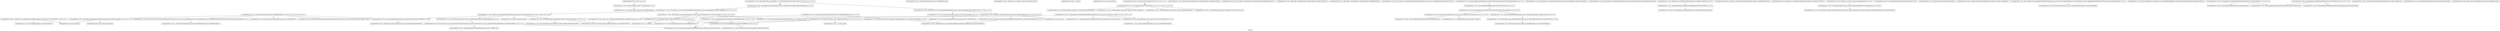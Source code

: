 digraph "Call Graph" {
	label="Call Graph";

	Node0x5615bd5350b0 [shape=record,shape=box,label="{CallGraphNode ID: 98 \{fun: main\}|{<s0>114}}"];
	Node0x5615bd5350b0:s0 -> Node0x5615bd52f180[color=black];
	Node0x5615bd534fc0 [shape=record,shape=Mrecord,label="{CallGraphNode ID: 97 \{fun: _ZN4core9panicking5panic17hac91d6d33ac66361E\}}"];
	Node0x5615bd534ed0 [shape=record,shape=Mrecord,label="{CallGraphNode ID: 96 \{fun: llvm.memcpy.p0i8.p0i8.i64\}}"];
	Node0x5615bd534de0 [shape=record,shape=Mrecord,label="{CallGraphNode ID: 95 \{fun: _ZN5alloc5alloc18handle_alloc_error17h2740986bd2451aa0E\}}"];
	Node0x5615bd534cf0 [shape=record,shape=Mrecord,label="{CallGraphNode ID: 94 \{fun: _ZN5alloc7raw_vec17capacity_overflow17ha72cd8fd7333b22dE\}}"];
	Node0x5615bd534c00 [shape=record,shape=Mrecord,label="{CallGraphNode ID: 93 \{fun: __rust_dealloc\}}"];
	Node0x5615bd534b10 [shape=record,shape=Mrecord,label="{CallGraphNode ID: 92 \{fun: __rust_alloc\}}"];
	Node0x5615bd534a20 [shape=record,shape=Mrecord,label="{CallGraphNode ID: 91 \{fun: __rust_alloc_zeroed\}}"];
	Node0x5615bd534930 [shape=record,shape=Mrecord,label="{CallGraphNode ID: 90 \{fun: llvm.assume\}}"];
	Node0x5615bd534840 [shape=record,shape=Mrecord,label="{CallGraphNode ID: 89 \{fun: llvm.umul.with.overflow.i64\}}"];
	Node0x5615bd534750 [shape=record,shape=Mrecord,label="{CallGraphNode ID: 88 \{fun: llvm.expect.i1\}}"];
	Node0x5615bd534660 [shape=record,shape=Mrecord,label="{CallGraphNode ID: 87 \{fun: _ZN3std2rt19lang_start_internal17h75965f95c98f11d8E\}}"];
	Node0x5615bd534570 [shape=record,shape=Mrecord,label="{CallGraphNode ID: 86 \{fun: rust_eh_personality\}}"];
	Node0x5615bd534480 [shape=record,shape=box,label="{CallGraphNode ID: 85 \{fun: _ZN2t74main17he23e1d5d814e2ec7E\}|{<s0>112|<s1>113}}"];
	Node0x5615bd534480:s0 -> Node0x5615bd534390[color=black];
	Node0x5615bd534480:s1 -> Node0x5615bd534390[color=black];
	Node0x5615bd534390 [shape=record,shape=box,label="{CallGraphNode ID: 84 \{fun: _ZN2t711animal_talk17h55207312994be786E\}|{<s0>115|<s1>116|<s2>117|<s3>118}}"];
	Node0x5615bd534390:s0 -> Node0x5615bd52fbd0[color=red];
	Node0x5615bd534390:s1 -> Node0x5615bd52fcc0[color=red];
	Node0x5615bd534390:s2 -> Node0x5615bd52fdb0[color=red];
	Node0x5615bd534390:s3 -> Node0x5615bd52fea0[color=red];
	Node0x5615bd5342a0 [shape=record,shape=box,label="{CallGraphNode ID: 83 \{fun: _ZN40_$LT$t7..Dogs$u20$as$u20$t7..Animals$GT$5talks17h57f2dba6631683ecE\}}"];
	Node0x5615bd5341b0 [shape=record,shape=box,label="{CallGraphNode ID: 82 \{fun: _ZN40_$LT$t7..Cats$u20$as$u20$t7..Animals$GT$5talks17h9389e5b3a9c7cbe7E\}}"];
	Node0x5615bd5340c0 [shape=record,shape=box,label="{CallGraphNode ID: 81 \{fun: _ZN38_$LT$t7..Dog$u20$as$u20$t7..Animal$GT$4talk17h51c28fd7a15b6913E\}}"];
	Node0x5615bd533fd0 [shape=record,shape=box,label="{CallGraphNode ID: 80 \{fun: _ZN38_$LT$t7..Cat$u20$as$u20$t7..Animal$GT$4talk17h1affbbed659b9b54E\}}"];
	Node0x5615bd533ee0 [shape=record,shape=box,label="{CallGraphNode ID: 79 \{fun: _ZN79_$LT$core..result..Result$LT$T$C$E$GT$$u20$as$u20$core..ops..try_trait..Try$GT$6branch17h679dda1d93195354E\}}"];
	Node0x5615bd533df0 [shape=record,shape=box,label="{CallGraphNode ID: 78 \{fun: _ZN79_$LT$core..result..Result$LT$T$C$E$GT$$u20$as$u20$core..ops..try_trait..Try$GT$6branch17h42759bbb8317f43dE\}}"];
	Node0x5615bd533d00 [shape=record,shape=box,label="{CallGraphNode ID: 77 \{fun: _ZN77_$LT$alloc..raw_vec..RawVec$LT$T$C$A$GT$$u20$as$u20$core..ops..drop..Drop$GT$4drop17h80cf91746f9fa968E\}|{<s0>102|<s1>103}}"];
	Node0x5615bd533d00:s0 -> Node0x5615bd5333a0[color=black];
	Node0x5615bd533d00:s1 -> Node0x5615bd533850[color=black];
	Node0x5615bd533c10 [shape=record,shape=box,label="{CallGraphNode ID: 76 \{fun: _ZN70_$LT$alloc..vec..Vec$LT$T$C$A$GT$$u20$as$u20$core..ops..drop..Drop$GT$4drop17he914dd4a2b776031E\}|{<s0>100|<s1>101}}"];
	Node0x5615bd533c10:s0 -> Node0x5615bd532420[color=black];
	Node0x5615bd533c10:s1 -> Node0x5615bd52fae0[color=black];
	Node0x5615bd533b20 [shape=record,shape=box,label="{CallGraphNode ID: 75 \{fun: _ZN68_$LT$std..process..ExitCode$u20$as$u20$std..process..Termination$GT$6report17h1764435ac58c8703E\}|{<s0>99}}"];
	Node0x5615bd533b20:s0 -> Node0x5615bd52f360[color=black];
	Node0x5615bd533a30 [shape=record,shape=box,label="{CallGraphNode ID: 74 \{fun: _ZN63_$LT$alloc..alloc..Global$u20$as$u20$core..alloc..Allocator$GT$8allocate17heaa423270f02d6c3E\}}"];
	Node0x5615bd533940 [shape=record,shape=box,label="{CallGraphNode ID: 73 \{fun: _ZN63_$LT$alloc..alloc..Global$u20$as$u20$core..alloc..Allocator$GT$15allocate_zeroed17h0ade56acd04319bbE\}}"];
	Node0x5615bd533850 [shape=record,shape=box,label="{CallGraphNode ID: 72 \{fun: _ZN63_$LT$alloc..alloc..Global$u20$as$u20$core..alloc..Allocator$GT$10deallocate17h7e75d892ac74626aE\}|{<s0>94|<s1>95|<s2>96}}"];
	Node0x5615bd533850:s0 -> Node0x5615bd5318e0[color=black];
	Node0x5615bd533850:s1 -> Node0x5615bd531250[color=black];
	Node0x5615bd533850:s2 -> Node0x5615bd5330d0[color=black];
	Node0x5615bd533760 [shape=record,shape=box,label="{CallGraphNode ID: 71 \{fun: _ZN5alloc7raw_vec19RawVec$LT$T$C$A$GT$6new_in17h0fa6622aa58fcf2fE\}|{<s0>93}}"];
	Node0x5615bd533760:s0 -> Node0x5615bd530620[color=black];
	Node0x5615bd533670 [shape=record,shape=box,label="{CallGraphNode ID: 70 \{fun: _ZN5alloc7raw_vec19RawVec$LT$T$C$A$GT$3ptr17hc8ddb54d78c1e06cE\}|{<s0>92}}"];
	Node0x5615bd533670:s0 -> Node0x5615bd530440[color=black];
	Node0x5615bd533580 [shape=record,shape=box,label="{CallGraphNode ID: 69 \{fun: _ZN5alloc7raw_vec19RawVec$LT$T$C$A$GT$19capacity_from_bytes17h5071f70a4d83541fE\}|{<s0>90|<s1>91}}"];
	Node0x5615bd533580:s0 -> Node0x5615bd534750[color=black];
	Node0x5615bd533580:s1 -> Node0x5615bd534fc0[color=black];
	Node0x5615bd533490 [shape=record,shape=box,label="{CallGraphNode ID: 68 \{fun: _ZN5alloc7raw_vec19RawVec$LT$T$C$A$GT$16with_capacity_in17hfc0f0bf19a5cd673E\}}"];
	Node0x5615bd5333a0 [shape=record,shape=box,label="{CallGraphNode ID: 67 \{fun: _ZN5alloc7raw_vec19RawVec$LT$T$C$A$GT$14current_memory17hbe83e6c8c289b79aE\}|{<s0>85|<s1>86|<s2>87|<s3>88}}"];
	Node0x5615bd5333a0:s0 -> Node0x5615bd5317f0[color=black];
	Node0x5615bd5333a0:s1 -> Node0x5615bd530350[color=black];
	Node0x5615bd5333a0:s2 -> Node0x5615bd532150[color=black];
	Node0x5615bd5333a0:s3 -> Node0x5615bd534ed0[color=black];
	Node0x5615bd5332b0 [shape=record,shape=box,label="{CallGraphNode ID: 66 \{fun: _ZN5alloc7raw_vec19RawVec$LT$T$C$A$GT$11allocate_in17hefc2a5b513282497E\}}"];
	Node0x5615bd5331c0 [shape=record,shape=box,label="{CallGraphNode ID: 65 \{fun: _ZN5alloc7raw_vec11alloc_guard17hee25e986daee4c4cE\}|{<s0>70}}"];
	Node0x5615bd5331c0:s0 -> Node0x5615bd532060[color=black];
	Node0x5615bd5330d0 [shape=record,shape=box,label="{CallGraphNode ID: 64 \{fun: _ZN5alloc5alloc7dealloc17h65fa7d5fd229e628E\}|{<s0>67|<s1>68|<s2>69}}"];
	Node0x5615bd5330d0:s0 -> Node0x5615bd5318e0[color=black];
	Node0x5615bd5330d0:s1 -> Node0x5615bd5319d0[color=black];
	Node0x5615bd5330d0:s2 -> Node0x5615bd534c00[color=black];
	Node0x5615bd532fe0 [shape=record,shape=box,label="{CallGraphNode ID: 63 \{fun: _ZN5alloc5alloc6Global10alloc_impl17hb23bd07e4da1a215E\}}"];
	Node0x5615bd532ef0 [shape=record,shape=box,label="{CallGraphNode ID: 62 \{fun: _ZN5alloc5alloc5alloc17h0ead72da15b30858E\}}"];
	Node0x5615bd532e00 [shape=record,shape=box,label="{CallGraphNode ID: 61 \{fun: _ZN5alloc5alloc12alloc_zeroed17h08e41d6cf95c2fabE\}|{<s0>51|<s1>52|<s2>53}}"];
	Node0x5615bd532e00:s0 -> Node0x5615bd5318e0[color=black];
	Node0x5615bd532e00:s1 -> Node0x5615bd5319d0[color=black];
	Node0x5615bd532e00:s2 -> Node0x5615bd534a20[color=black];
	Node0x5615bd532d10 [shape=record,shape=box,label="{CallGraphNode ID: 60 \{fun: _ZN5alloc3vec16Vec$LT$T$C$A$GT$16with_capacity_in17he284317ad76bbdcfE\}}"];
	Node0x5615bd532420 [shape=record,shape=box,label="{CallGraphNode ID: 59 \{fun: _ZN5alloc3vec16Vec$LT$T$C$A$GT$10as_mut_ptr17hbaf9a3351e90eee4E\}|{<s0>47|<s1>48|<s2>49}}"];
	Node0x5615bd532420:s0 -> Node0x5615bd533670[color=black];
	Node0x5615bd532420:s1 -> Node0x5615bd530800[color=black];
	Node0x5615bd532420:s2 -> Node0x5615bd534930[color=black];
	Node0x5615bd530710 [shape=record,shape=box,label="{CallGraphNode ID: 28 \{fun: _ZN4core3ptr7mut_ptr31_$LT$impl$u20$$BP$mut$u20$T$GT$13guaranteed_eq17h3a585c5efd35dfb4E\}}"];
	Node0x5615bd530620 [shape=record,shape=box,label="{CallGraphNode ID: 27 \{fun: _ZN4core3ptr6unique15Unique$LT$T$GT$8dangling17h4b3f7d24917f0481E\}|{<s0>22}}"];
	Node0x5615bd530620:s0 -> Node0x5615bd530260[color=black];
	Node0x5615bd530530 [shape=record,shape=box,label="{CallGraphNode ID: 26 \{fun: _ZN4core3ptr6unique15Unique$LT$T$GT$6as_ptr17h8c717f15e808e134E\}}"];
	Node0x5615bd530440 [shape=record,shape=box,label="{CallGraphNode ID: 25 \{fun: _ZN4core3ptr6unique15Unique$LT$T$GT$6as_ptr17h53e176fefbe7350dE\}}"];
	Node0x5615bd530350 [shape=record,shape=box,label="{CallGraphNode ID: 24 \{fun: _ZN4core3ptr6unique15Unique$LT$T$GT$4cast17h2a52b5e0125ecde6E\}|{<s0>20|<s1>21}}"];
	Node0x5615bd530350:s0 -> Node0x5615bd530440[color=black];
	Node0x5615bd530350:s1 -> Node0x5615bd530170[color=black];
	Node0x5615bd530260 [shape=record,shape=box,label="{CallGraphNode ID: 23 \{fun: _ZN4core3ptr6unique15Unique$LT$T$GT$13new_unchecked17hf9b0cb484a5cfa20E\}}"];
	Node0x5615bd530170 [shape=record,shape=box,label="{CallGraphNode ID: 22 \{fun: _ZN4core3ptr6unique15Unique$LT$T$GT$13new_unchecked17hc8f4eb784a1f1083E\}}"];
	Node0x5615bd530080 [shape=record,shape=box,label="{CallGraphNode ID: 21 \{fun: _ZN4core3ptr54drop_in_place$LT$alloc..raw_vec..RawVec$LT$i32$GT$$GT$17h2f9a35d0bf04e560E\}|{<s0>19}}"];
	Node0x5615bd530080:s0 -> Node0x5615bd533d00[color=black];
	Node0x5615bd52ff90 [shape=record,shape=box,label="{CallGraphNode ID: 20 \{fun: _ZN4core3ptr47drop_in_place$LT$alloc..vec..Vec$LT$i32$GT$$GT$17h7e30d62c16781f17E\}|{<s0>16|<s1>17|<s2>18}}"];
	Node0x5615bd52ff90:s0 -> Node0x5615bd533c10[color=black];
	Node0x5615bd52ff90:s1 -> Node0x5615bd530080[color=black];
	Node0x5615bd52ff90:s2 -> Node0x5615bd530080[color=black];
	Node0x5615bd52fea0 [shape=record,shape=box,label="{CallGraphNode ID: 19 \{fun: _ZN4core3ptr29drop_in_place$LT$t7..Dogs$GT$17h7e934742185511e2E\}}"];
	Node0x5615bd52fdb0 [shape=record,shape=box,label="{CallGraphNode ID: 18 \{fun: _ZN4core3ptr29drop_in_place$LT$t7..Cats$GT$17h8248bf6f648af57dE\}}"];
	Node0x5615bd52fcc0 [shape=record,shape=box,label="{CallGraphNode ID: 17 \{fun: _ZN4core3ptr28drop_in_place$LT$t7..Dog$GT$17hbfeeb3578f5cff26E\}}"];
	Node0x5615bd52fbd0 [shape=record,shape=box,label="{CallGraphNode ID: 16 \{fun: _ZN4core3ptr28drop_in_place$LT$t7..Cat$GT$17h76834599592a8d39E\}}"];
	Node0x5615bd52fae0 [shape=record,shape=box,label="{CallGraphNode ID: 15 \{fun: _ZN4core3ptr24slice_from_raw_parts_mut17h7f27ce893d2a4af9E\}|{<s0>15}}"];
	Node0x5615bd52fae0:s0 -> Node0x5615bd530ad0[color=black];
	Node0x5615bd52f9f0 [shape=record,shape=box,label="{CallGraphNode ID: 14 \{fun: _ZN4core3ptr24slice_from_raw_parts_mut17h637b4ee212891084E\}|{<s0>14}}"];
	Node0x5615bd52f9f0:s0 -> Node0x5615bd530bc0[color=black];
	Node0x5615bd52f900 [shape=record,shape=box,label="{CallGraphNode ID: 13 \{fun: _ZN4core3ops8function6FnOnce9call_once17hc2addf50499087ecE\}}"];
	Node0x5615bd247350 [shape=record,shape=box,label="{CallGraphNode ID: 0 \{fun: _ZN119_$LT$core..ptr..non_null..NonNull$LT$T$GT$$u20$as$u20$core..convert..From$LT$core..ptr..unique..Unique$LT$T$GT$$GT$$GT$4from17h72538b862410f90bE\}|{<s0>1|<s1>2}}"];
	Node0x5615bd247350:s0 -> Node0x5615bd530530[color=black];
	Node0x5615bd247350:s1 -> Node0x5615bd530e90[color=black];
	Node0x5615bd247260 [shape=record,shape=box,label="{CallGraphNode ID: 1 \{fun: _ZN122_$LT$alloc..collections..TryReserveError$u20$as$u20$core..convert..From$LT$alloc..collections..TryReserveErrorKind$GT$$GT$4from17hcf7788c2e85b25b0E\}}"];
	Node0x5615bd52ef40 [shape=record,shape=box,label="{CallGraphNode ID: 2 \{fun: _ZN153_$LT$core..result..Result$LT$T$C$F$GT$$u20$as$u20$core..ops..try_trait..FromResidual$LT$core..result..Result$LT$core..convert..Infallible$C$E$GT$$GT$$GT$13from_residual17h3a803d32397d04a8E\}|{<s0>3}}"];
	Node0x5615bd52ef40:s0 -> Node0x5615bd531e80[color=black];
	Node0x5615bd52efd0 [shape=record,shape=box,label="{CallGraphNode ID: 3 \{fun: _ZN153_$LT$core..result..Result$LT$T$C$F$GT$$u20$as$u20$core..ops..try_trait..FromResidual$LT$core..result..Result$LT$core..convert..Infallible$C$E$GT$$GT$$GT$13from_residual17he2bf623ddba05912E\}|{<s0>4}}"];
	Node0x5615bd52efd0:s0 -> Node0x5615bd531f70[color=black];
	Node0x5615bd52f090 [shape=record,shape=box,label="{CallGraphNode ID: 4 \{fun: _ZN3std10sys_common9backtrace28__rust_begin_short_backtrace17hac163cdc4ea3212aE\}|{<s0>5|<s1>6}}"];
	Node0x5615bd52f090:s0 -> Node0x5615bd52f900[color=black];
	Node0x5615bd52f090:s1 -> Node0x5615bd531700[color=black];
	Node0x5615bd52f180 [shape=record,shape=box,label="{CallGraphNode ID: 5 \{fun: _ZN3std2rt10lang_start17h8977753ed3d2d7deE\}|{<s0>7}}"];
	Node0x5615bd52f180:s0 -> Node0x5615bd534660[color=black];
	Node0x5615bd52f270 [shape=record,shape=box,label="{CallGraphNode ID: 6 \{fun: _ZN3std2rt10lang_start28_$u7b$$u7b$closure$u7d$$u7d$17h61a4e22ea25a6b02E\}|{<s0>8|<s1>9}}"];
	Node0x5615bd52f270:s0 -> Node0x5615bd52f090[color=black];
	Node0x5615bd52f270:s1 -> Node0x5615bd532240[color=black];
	Node0x5615bd52f360 [shape=record,shape=box,label="{CallGraphNode ID: 7 \{fun: _ZN3std3sys4unix7process14process_common8ExitCode6as_i3217h7284b1455285de4aE\}}"];
	Node0x5615bd52f450 [shape=record,shape=box,label="{CallGraphNode ID: 8 \{fun: _ZN4core3num23_$LT$impl$u20$usize$GT$11checked_mul17h93168547a26bd3ddE\}|{<s0>10|<s1>11}}"];
	Node0x5615bd52f450:s0 -> Node0x5615bd534840[color=black];
	Node0x5615bd52f450:s1 -> Node0x5615bd534750[color=black];
	Node0x5615bd52f540 [shape=record,shape=box,label="{CallGraphNode ID: 9 \{fun: _ZN4core3num7nonzero12NonZeroUsize13new_unchecked17hf6caf40de4b35d0dE\}}"];
	Node0x5615bd52f630 [shape=record,shape=box,label="{CallGraphNode ID: 10 \{fun: _ZN4core3num7nonzero12NonZeroUsize3get17h926b47fa1879e48fE\}}"];
	Node0x5615bd52f720 [shape=record,shape=box,label="{CallGraphNode ID: 11 \{fun: _ZN4core3ops8function6FnOnce40call_once$u7b$$u7b$vtable.shim$u7d$$u7d$17hb5e92891f786ed1bE\}|{<s0>12}}"];
	Node0x5615bd52f720:s0 -> Node0x5615bd52f810[color=black];
	Node0x5615bd52f810 [shape=record,shape=box,label="{CallGraphNode ID: 12 \{fun: _ZN4core3ops8function6FnOnce9call_once17h2c2c6acfe79a7362E\}|{<s0>13}}"];
	Node0x5615bd52f810:s0 -> Node0x5615bd52f270[color=black];
	Node0x5615bd530800 [shape=record,shape=box,label="{CallGraphNode ID: 29 \{fun: _ZN4core3ptr7mut_ptr31_$LT$impl$u20$$BP$mut$u20$T$GT$7is_null17h42043d9a2106dea3E\}|{<s0>23}}"];
	Node0x5615bd530800:s0 -> Node0x5615bd530710[color=black];
	Node0x5615bd5308f0 [shape=record,shape=box,label="{CallGraphNode ID: 30 \{fun: _ZN4core3ptr7mut_ptr31_$LT$impl$u20$$BP$mut$u20$T$GT$7is_null17h43c877506ac6dff5E\}|{<s0>24}}"];
	Node0x5615bd5308f0:s0 -> Node0x5615bd530710[color=black];
	Node0x5615bd5309e0 [shape=record,shape=box,label="{CallGraphNode ID: 31 \{fun: _ZN4core3ptr85drop_in_place$LT$std..rt..lang_start$LT$$LP$$RP$$GT$..$u7b$$u7b$closure$u7d$$u7d$$GT$17h851fd03b6a30d622E\}}"];
	Node0x5615bd530ad0 [shape=record,shape=box,label="{CallGraphNode ID: 32 \{fun: _ZN4core3ptr8metadata18from_raw_parts_mut17h677781b029961227E\}}"];
	Node0x5615bd530bc0 [shape=record,shape=box,label="{CallGraphNode ID: 33 \{fun: _ZN4core3ptr8metadata18from_raw_parts_mut17he9d788fc62de5092E\}}"];
	Node0x5615bd530cb0 [shape=record,shape=box,label="{CallGraphNode ID: 34 \{fun: _ZN4core3ptr8metadata8metadata17h5f7aae3bb101d0d3E\}}"];
	Node0x5615bd530da0 [shape=record,shape=box,label="{CallGraphNode ID: 35 \{fun: _ZN4core3ptr8non_null16NonNull$LT$T$GT$13new_unchecked17h0e29750ba675d954E\}}"];
	Node0x5615bd530e90 [shape=record,shape=box,label="{CallGraphNode ID: 36 \{fun: _ZN4core3ptr8non_null16NonNull$LT$T$GT$13new_unchecked17h21256c48ac0574a0E\}}"];
	Node0x5615bd530f80 [shape=record,shape=box,label="{CallGraphNode ID: 37 \{fun: _ZN4core3ptr8non_null16NonNull$LT$T$GT$13new_unchecked17h5ac5116259fcac71E\}}"];
	Node0x5615bd531070 [shape=record,shape=box,label="{CallGraphNode ID: 38 \{fun: _ZN4core3ptr8non_null16NonNull$LT$T$GT$3new17h0c8b5f68c84df5f5E\}|{<s0>25|<s1>26}}"];
	Node0x5615bd531070:s0 -> Node0x5615bd5308f0[color=black];
	Node0x5615bd531070:s1 -> Node0x5615bd530e90[color=black];
	Node0x5615bd531160 [shape=record,shape=box,label="{CallGraphNode ID: 39 \{fun: _ZN4core3ptr8non_null16NonNull$LT$T$GT$4cast17hee3797910d827217E\}|{<s0>27|<s1>28}}"];
	Node0x5615bd531160:s0 -> Node0x5615bd531340[color=black];
	Node0x5615bd531160:s1 -> Node0x5615bd530da0[color=black];
	Node0x5615bd531250 [shape=record,shape=box,label="{CallGraphNode ID: 40 \{fun: _ZN4core3ptr8non_null16NonNull$LT$T$GT$6as_ptr17h1733168b29147a8dE\}}"];
	Node0x5615bd531340 [shape=record,shape=box,label="{CallGraphNode ID: 41 \{fun: _ZN4core3ptr8non_null16NonNull$LT$T$GT$6as_ptr17h40473caf352975bcE\}}"];
	Node0x5615bd531430 [shape=record,shape=box,label="{CallGraphNode ID: 42 \{fun: _ZN4core3ptr8non_null16NonNull$LT$T$GT$6as_ptr17hc6dc71e2fdf69347E\}}"];
	Node0x5615bd531520 [shape=record,shape=box,label="{CallGraphNode ID: 43 \{fun: _ZN4core3ptr8non_null26NonNull$LT$$u5b$T$u5d$$GT$20slice_from_raw_parts17hd222e65e7d7116dfE\}|{<s0>29|<s1>30|<s2>31}}"];
	Node0x5615bd531520:s0 -> Node0x5615bd531250[color=black];
	Node0x5615bd531520:s1 -> Node0x5615bd52f9f0[color=black];
	Node0x5615bd531520:s2 -> Node0x5615bd530f80[color=black];
	Node0x5615bd531610 [shape=record,shape=box,label="{CallGraphNode ID: 44 \{fun: _ZN4core3ptr8non_null26NonNull$LT$$u5b$T$u5d$$GT$3len17h1c632aafc18dea8cE\}|{<s0>32|<s1>33}}"];
	Node0x5615bd531610:s0 -> Node0x5615bd531340[color=black];
	Node0x5615bd531610:s1 -> Node0x5615bd530cb0[color=black];
	Node0x5615bd531700 [shape=record,shape=box,label="{CallGraphNode ID: 45 \{fun: _ZN4core4hint9black_box17h023e89651735f61eE\}}"];
	Node0x5615bd5317f0 [shape=record,shape=box,label="{CallGraphNode ID: 46 \{fun: _ZN4core5alloc6layout6Layout25from_size_align_unchecked17h3059cb7e5c8dbfd0E\}|{<s0>34}}"];
	Node0x5615bd5317f0:s0 -> Node0x5615bd52f540[color=black];
	Node0x5615bd5318e0 [shape=record,shape=box,label="{CallGraphNode ID: 47 \{fun: _ZN4core5alloc6layout6Layout4size17h9476a586d50df8d3E\}}"];
	Node0x5615bd5319d0 [shape=record,shape=box,label="{CallGraphNode ID: 48 \{fun: _ZN4core5alloc6layout6Layout5align17h949bdff9f4673210E\}|{<s0>35}}"];
	Node0x5615bd5319d0:s0 -> Node0x5615bd52f630[color=black];
	Node0x5615bd531ac0 [shape=record,shape=box,label="{CallGraphNode ID: 49 \{fun: _ZN4core5alloc6layout6Layout5array17h5b9f88fc2966f9d2E\}|{<s0>36|<s1>37|<s2>38|<s3>39|<s4>40}}"];
	Node0x5615bd531ac0:s0 -> Node0x5615bd52f450[color=black];
	Node0x5615bd531ac0:s1 -> Node0x5615bd531ca0[color=black];
	Node0x5615bd531ac0:s2 -> Node0x5615bd533df0[color=black];
	Node0x5615bd531ac0:s3 -> Node0x5615bd52ef40[color=black];
	Node0x5615bd531ac0:s4 -> Node0x5615bd5317f0[color=black];
	Node0x5615bd531bb0 [shape=record,shape=box,label="{CallGraphNode ID: 50 \{fun: _ZN4core5alloc6layout6Layout8dangling17hd4d448868aa292efE\}|{<s0>41|<s1>42}}"];
	Node0x5615bd531bb0:s0 -> Node0x5615bd5319d0[color=black];
	Node0x5615bd531bb0:s1 -> Node0x5615bd530e90[color=black];
	Node0x5615bd531ca0 [shape=record,shape=box,label="{CallGraphNode ID: 51 \{fun: _ZN4core6option15Option$LT$T$GT$5ok_or17h741cf4a5f4903083E\}}"];
	Node0x5615bd531d90 [shape=record,shape=box,label="{CallGraphNode ID: 52 \{fun: _ZN4core6option15Option$LT$T$GT$5ok_or17h84e75421b041ad0bE\}}"];
	Node0x5615bd531e80 [shape=record,shape=box,label="{CallGraphNode ID: 53 \{fun: _ZN50_$LT$T$u20$as$u20$core..convert..From$LT$T$GT$$GT$4from17h5c42dfecd634095bE\}}"];
	Node0x5615bd531f70 [shape=record,shape=box,label="{CallGraphNode ID: 54 \{fun: _ZN50_$LT$T$u20$as$u20$core..convert..From$LT$T$GT$$GT$4from17h977eca40243f60a8E\}}"];
	Node0x5615bd532060 [shape=record,shape=box,label="{CallGraphNode ID: 55 \{fun: _ZN50_$LT$T$u20$as$u20$core..convert..Into$LT$U$GT$$GT$4into17h2290d89d3cc8be77E\}|{<s0>43}}"];
	Node0x5615bd532060:s0 -> Node0x5615bd247260[color=black];
	Node0x5615bd532150 [shape=record,shape=box,label="{CallGraphNode ID: 56 \{fun: _ZN50_$LT$T$u20$as$u20$core..convert..Into$LT$U$GT$$GT$4into17h33b0b994964fd60aE\}|{<s0>44}}"];
	Node0x5615bd532150:s0 -> Node0x5615bd247350[color=black];
	Node0x5615bd532240 [shape=record,shape=box,label="{CallGraphNode ID: 57 \{fun: _ZN54_$LT$$LP$$RP$$u20$as$u20$std..process..Termination$GT$6report17h50def4c6c4a1a167E\}|{<s0>45}}"];
	Node0x5615bd532240:s0 -> Node0x5615bd533b20[color=black];
	Node0x5615bd532330 [shape=record,shape=box,label="{CallGraphNode ID: 58 \{fun: _ZN5alloc3vec12Vec$LT$T$GT$13with_capacity17hacfedf0e23ca37efE\}}"];
}
